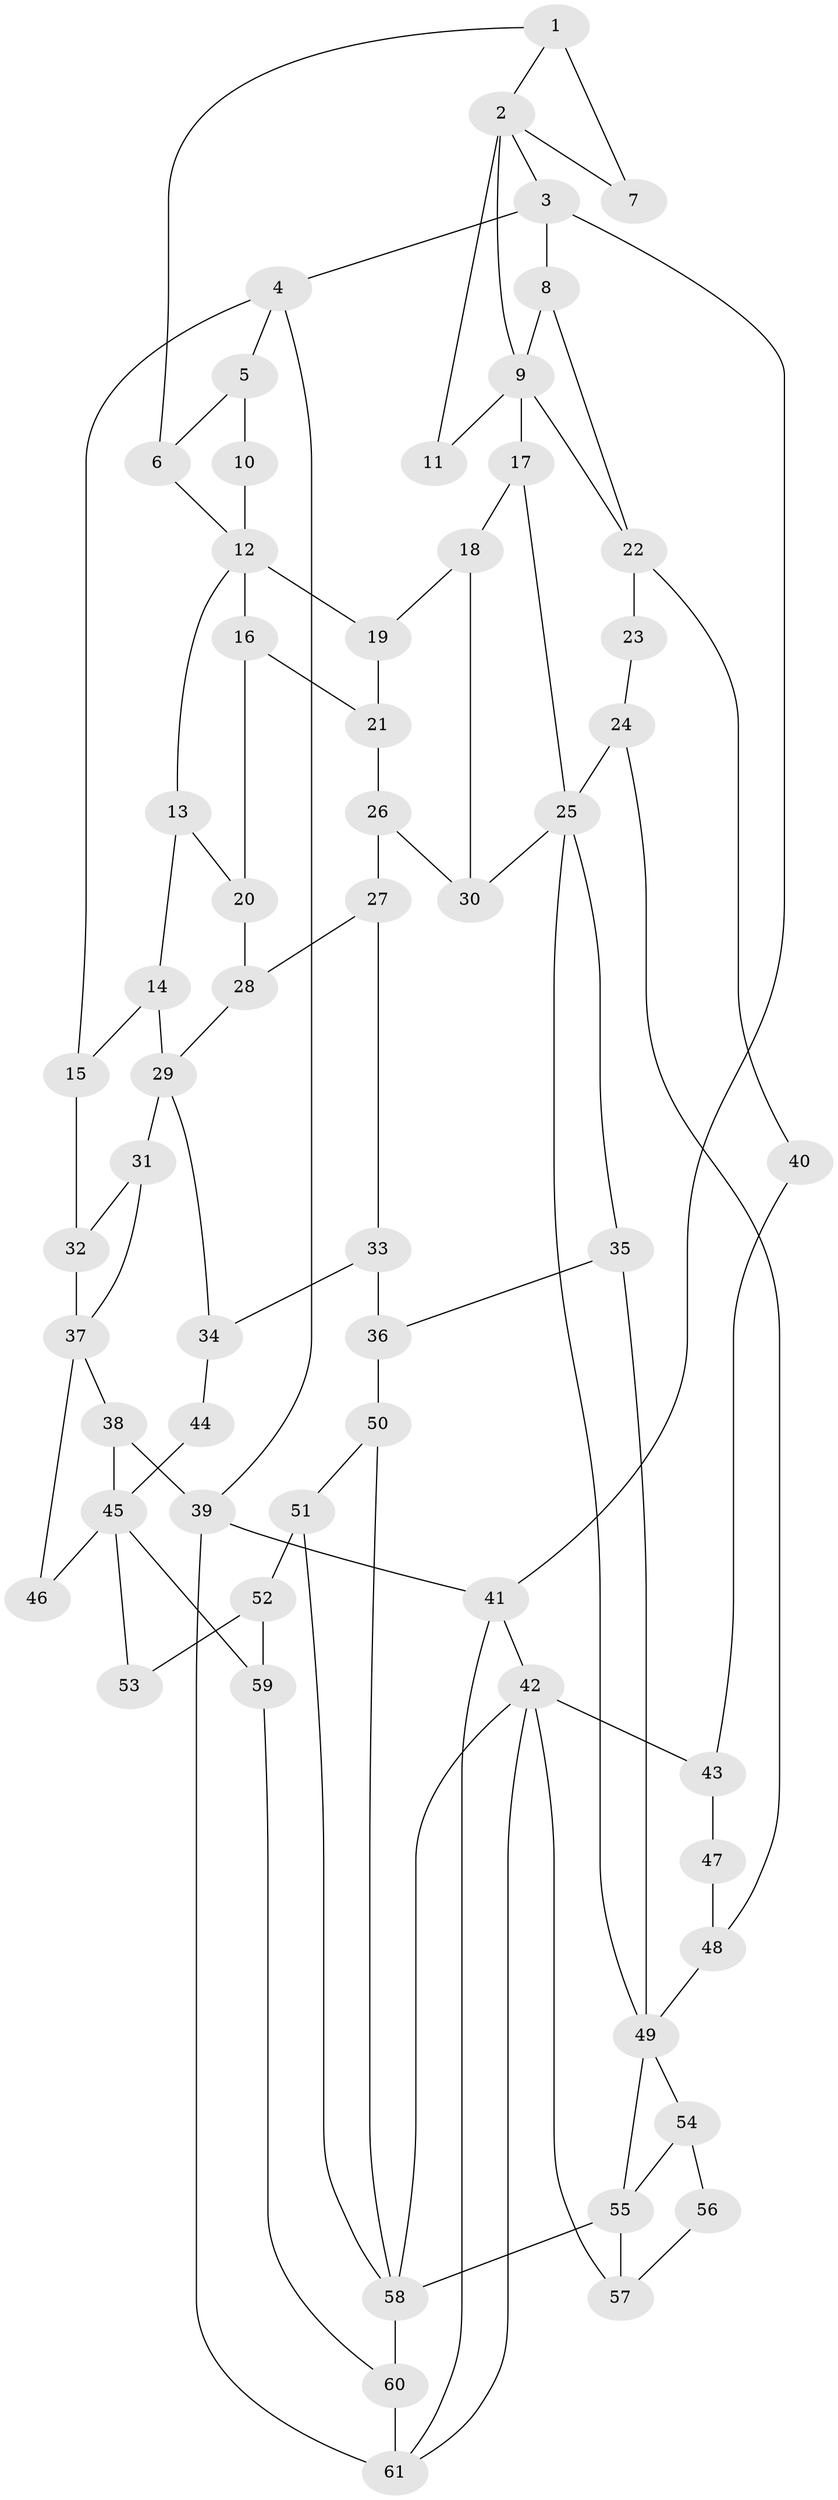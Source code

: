 // original degree distribution, {3: 0.03278688524590164, 4: 0.23770491803278687, 6: 0.2540983606557377, 5: 0.47540983606557374}
// Generated by graph-tools (version 1.1) at 2025/38/03/09/25 02:38:30]
// undirected, 61 vertices, 99 edges
graph export_dot {
graph [start="1"]
  node [color=gray90,style=filled];
  1;
  2;
  3;
  4;
  5;
  6;
  7;
  8;
  9;
  10;
  11;
  12;
  13;
  14;
  15;
  16;
  17;
  18;
  19;
  20;
  21;
  22;
  23;
  24;
  25;
  26;
  27;
  28;
  29;
  30;
  31;
  32;
  33;
  34;
  35;
  36;
  37;
  38;
  39;
  40;
  41;
  42;
  43;
  44;
  45;
  46;
  47;
  48;
  49;
  50;
  51;
  52;
  53;
  54;
  55;
  56;
  57;
  58;
  59;
  60;
  61;
  1 -- 2 [weight=1.0];
  1 -- 6 [weight=1.0];
  1 -- 7 [weight=2.0];
  2 -- 3 [weight=1.0];
  2 -- 7 [weight=1.0];
  2 -- 9 [weight=1.0];
  2 -- 11 [weight=2.0];
  3 -- 4 [weight=1.0];
  3 -- 8 [weight=1.0];
  3 -- 41 [weight=1.0];
  4 -- 5 [weight=1.0];
  4 -- 15 [weight=1.0];
  4 -- 39 [weight=1.0];
  5 -- 6 [weight=1.0];
  5 -- 10 [weight=2.0];
  6 -- 12 [weight=1.0];
  8 -- 9 [weight=1.0];
  8 -- 22 [weight=1.0];
  9 -- 11 [weight=1.0];
  9 -- 17 [weight=1.0];
  9 -- 22 [weight=1.0];
  10 -- 12 [weight=1.0];
  12 -- 13 [weight=1.0];
  12 -- 16 [weight=2.0];
  12 -- 19 [weight=1.0];
  13 -- 14 [weight=1.0];
  13 -- 20 [weight=1.0];
  14 -- 15 [weight=1.0];
  14 -- 29 [weight=2.0];
  15 -- 32 [weight=1.0];
  16 -- 20 [weight=1.0];
  16 -- 21 [weight=2.0];
  17 -- 18 [weight=1.0];
  17 -- 25 [weight=1.0];
  18 -- 19 [weight=1.0];
  18 -- 30 [weight=1.0];
  19 -- 21 [weight=1.0];
  20 -- 28 [weight=1.0];
  21 -- 26 [weight=1.0];
  22 -- 23 [weight=2.0];
  22 -- 40 [weight=2.0];
  23 -- 24 [weight=1.0];
  24 -- 25 [weight=2.0];
  24 -- 48 [weight=1.0];
  25 -- 30 [weight=1.0];
  25 -- 35 [weight=1.0];
  25 -- 49 [weight=1.0];
  26 -- 27 [weight=1.0];
  26 -- 30 [weight=1.0];
  27 -- 28 [weight=1.0];
  27 -- 33 [weight=1.0];
  28 -- 29 [weight=1.0];
  29 -- 31 [weight=2.0];
  29 -- 34 [weight=1.0];
  31 -- 32 [weight=2.0];
  31 -- 37 [weight=1.0];
  32 -- 37 [weight=1.0];
  33 -- 34 [weight=1.0];
  33 -- 36 [weight=1.0];
  34 -- 44 [weight=1.0];
  35 -- 36 [weight=1.0];
  35 -- 49 [weight=1.0];
  36 -- 50 [weight=1.0];
  37 -- 38 [weight=1.0];
  37 -- 46 [weight=2.0];
  38 -- 39 [weight=1.0];
  38 -- 45 [weight=1.0];
  39 -- 41 [weight=1.0];
  39 -- 61 [weight=1.0];
  40 -- 43 [weight=2.0];
  41 -- 42 [weight=1.0];
  41 -- 61 [weight=1.0];
  42 -- 43 [weight=2.0];
  42 -- 57 [weight=1.0];
  42 -- 58 [weight=1.0];
  42 -- 61 [weight=1.0];
  43 -- 47 [weight=2.0];
  44 -- 45 [weight=2.0];
  45 -- 46 [weight=1.0];
  45 -- 53 [weight=1.0];
  45 -- 59 [weight=1.0];
  47 -- 48 [weight=2.0];
  48 -- 49 [weight=1.0];
  49 -- 54 [weight=1.0];
  49 -- 55 [weight=1.0];
  50 -- 51 [weight=1.0];
  50 -- 58 [weight=1.0];
  51 -- 52 [weight=2.0];
  51 -- 58 [weight=1.0];
  52 -- 53 [weight=2.0];
  52 -- 59 [weight=1.0];
  54 -- 55 [weight=1.0];
  54 -- 56 [weight=1.0];
  55 -- 57 [weight=1.0];
  55 -- 58 [weight=2.0];
  56 -- 57 [weight=1.0];
  58 -- 60 [weight=1.0];
  59 -- 60 [weight=1.0];
  60 -- 61 [weight=2.0];
}
